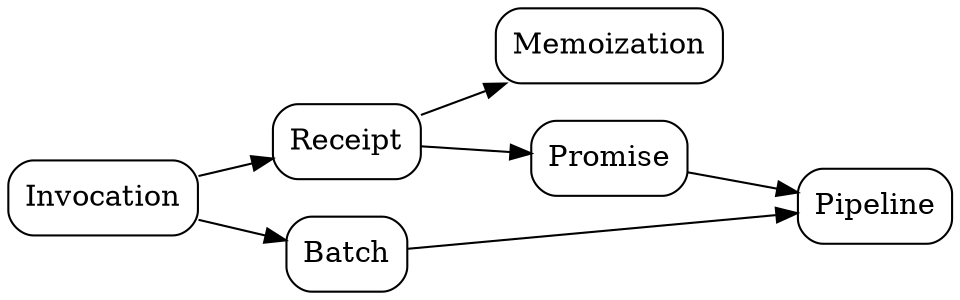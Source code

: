 digraph {
    rankdir="LR"

    node [
      style=rounded
      shape=box
    ]

    Receipt -> Memoization
    Invocation -> Receipt -> Promise -> Pipeline
    Invocation -> Batch -> Pipeline
}
